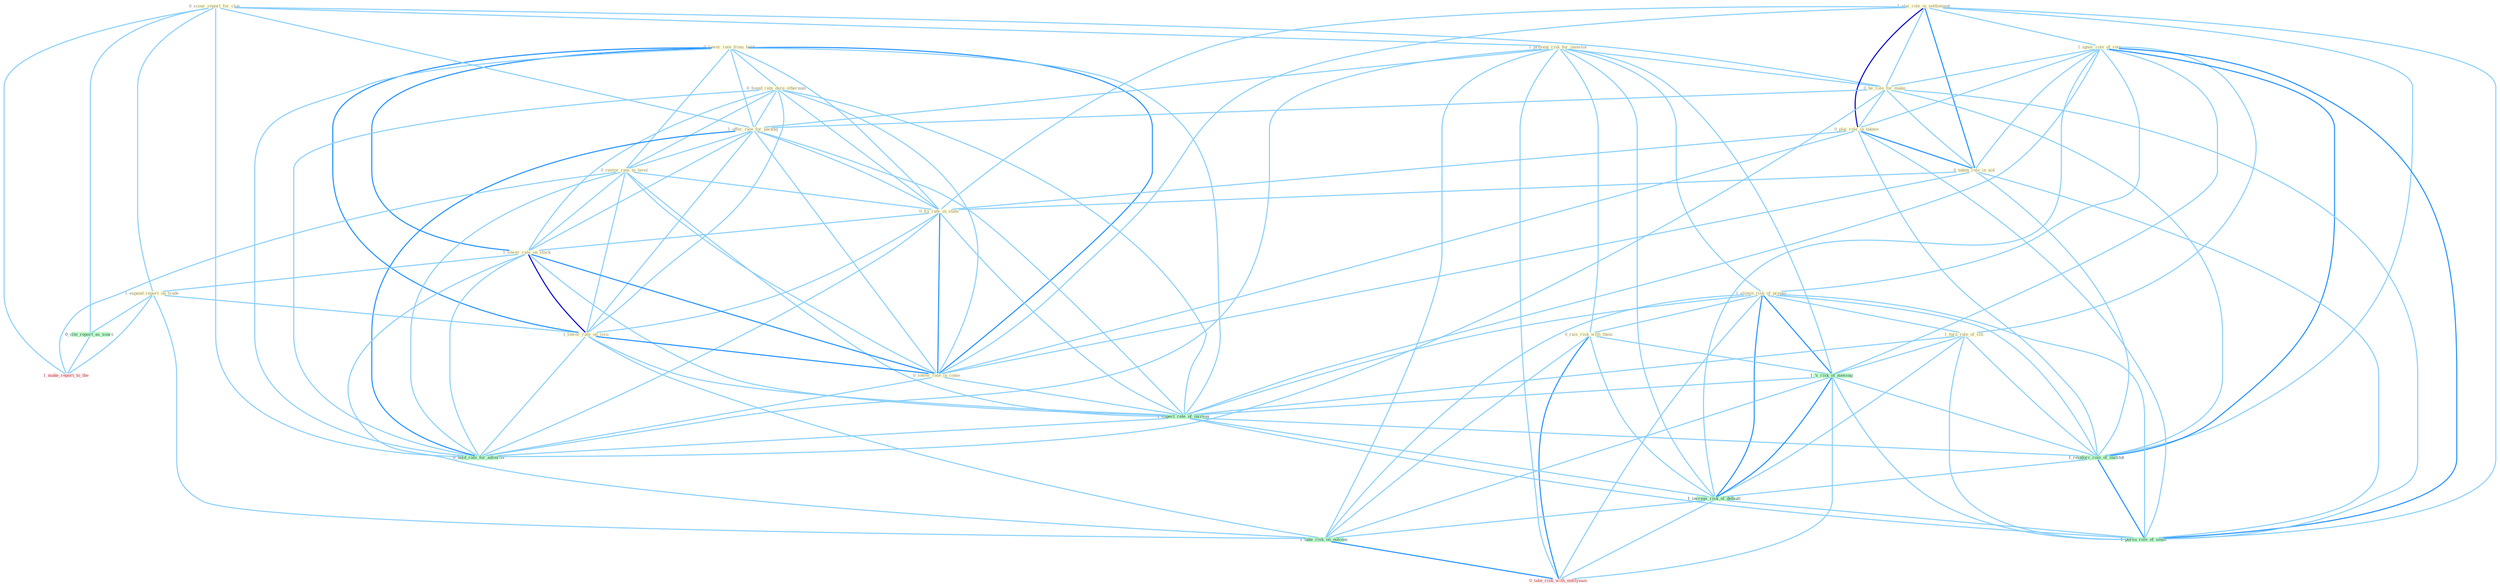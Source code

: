 Graph G{ 
    node
    [shape=polygon,style=filled,width=.5,height=.06,color="#BDFCC9",fixedsize=true,fontsize=4,
    fontcolor="#2f4f4f"];
    {node
    [color="#ffffe0", fontcolor="#8b7d6b"] "0_lower_rate_from_hold " "0_found_rate_dure_othernum " "0_scour_report_for_clue " "1_present_risk_for_investor " "1_plai_role_in_settlement " "1_ignor_role_of_rate " "0_be_role_for_make " "1_elimin_risk_of_prepay " "1_offer_rate_for_packag " "0_restor_rate_to_level " "0_rais_risk_with_them " "0_plai_role_in_takeov " "0_taken_role_in_aid " "0_fix_rate_in_state " "1_lower_rate_on_stock " "1_expand_report_on_trade " "1_lower_rate_on_issu " "0_lower_rate_in_come " "1_turn_rule_of_citi "}
{node [color="#fff0f5", fontcolor="#b22222"] "1_make_report_to_the " "0_take_risk_with_entitynam "}
edge [color="#B0E2FF"];

	"0_lower_rate_from_hold " -- "0_found_rate_dure_othernum " [w="1", color="#87cefa" ];
	"0_lower_rate_from_hold " -- "1_offer_rate_for_packag " [w="1", color="#87cefa" ];
	"0_lower_rate_from_hold " -- "0_restor_rate_to_level " [w="1", color="#87cefa" ];
	"0_lower_rate_from_hold " -- "0_fix_rate_in_state " [w="1", color="#87cefa" ];
	"0_lower_rate_from_hold " -- "1_lower_rate_on_stock " [w="2", color="#1e90ff" , len=0.8];
	"0_lower_rate_from_hold " -- "1_lower_rate_on_issu " [w="2", color="#1e90ff" , len=0.8];
	"0_lower_rate_from_hold " -- "0_lower_rate_in_come " [w="2", color="#1e90ff" , len=0.8];
	"0_lower_rate_from_hold " -- "1_expect_rate_of_increas " [w="1", color="#87cefa" ];
	"0_lower_rate_from_hold " -- "0_hold_rate_for_advertis " [w="1", color="#87cefa" ];
	"0_found_rate_dure_othernum " -- "1_offer_rate_for_packag " [w="1", color="#87cefa" ];
	"0_found_rate_dure_othernum " -- "0_restor_rate_to_level " [w="1", color="#87cefa" ];
	"0_found_rate_dure_othernum " -- "0_fix_rate_in_state " [w="1", color="#87cefa" ];
	"0_found_rate_dure_othernum " -- "1_lower_rate_on_stock " [w="1", color="#87cefa" ];
	"0_found_rate_dure_othernum " -- "1_lower_rate_on_issu " [w="1", color="#87cefa" ];
	"0_found_rate_dure_othernum " -- "0_lower_rate_in_come " [w="1", color="#87cefa" ];
	"0_found_rate_dure_othernum " -- "1_expect_rate_of_increas " [w="1", color="#87cefa" ];
	"0_found_rate_dure_othernum " -- "0_hold_rate_for_advertis " [w="1", color="#87cefa" ];
	"0_scour_report_for_clue " -- "1_present_risk_for_investor " [w="1", color="#87cefa" ];
	"0_scour_report_for_clue " -- "0_be_role_for_make " [w="1", color="#87cefa" ];
	"0_scour_report_for_clue " -- "1_offer_rate_for_packag " [w="1", color="#87cefa" ];
	"0_scour_report_for_clue " -- "1_expand_report_on_trade " [w="1", color="#87cefa" ];
	"0_scour_report_for_clue " -- "0_cite_report_as_sourc " [w="1", color="#87cefa" ];
	"0_scour_report_for_clue " -- "1_make_report_to_the " [w="1", color="#87cefa" ];
	"0_scour_report_for_clue " -- "0_hold_rate_for_advertis " [w="1", color="#87cefa" ];
	"1_present_risk_for_investor " -- "0_be_role_for_make " [w="1", color="#87cefa" ];
	"1_present_risk_for_investor " -- "1_elimin_risk_of_prepay " [w="1", color="#87cefa" ];
	"1_present_risk_for_investor " -- "1_offer_rate_for_packag " [w="1", color="#87cefa" ];
	"1_present_risk_for_investor " -- "0_rais_risk_with_them " [w="1", color="#87cefa" ];
	"1_present_risk_for_investor " -- "1_'s_risk_of_messag " [w="1", color="#87cefa" ];
	"1_present_risk_for_investor " -- "1_increas_risk_of_default " [w="1", color="#87cefa" ];
	"1_present_risk_for_investor " -- "1_take_risk_on_outcom " [w="1", color="#87cefa" ];
	"1_present_risk_for_investor " -- "0_take_risk_with_entitynam " [w="1", color="#87cefa" ];
	"1_present_risk_for_investor " -- "0_hold_rate_for_advertis " [w="1", color="#87cefa" ];
	"1_plai_role_in_settlement " -- "1_ignor_role_of_rate " [w="1", color="#87cefa" ];
	"1_plai_role_in_settlement " -- "0_be_role_for_make " [w="1", color="#87cefa" ];
	"1_plai_role_in_settlement " -- "0_plai_role_in_takeov " [w="3", color="#0000cd" , len=0.6];
	"1_plai_role_in_settlement " -- "0_taken_role_in_aid " [w="2", color="#1e90ff" , len=0.8];
	"1_plai_role_in_settlement " -- "0_fix_rate_in_state " [w="1", color="#87cefa" ];
	"1_plai_role_in_settlement " -- "0_lower_rate_in_come " [w="1", color="#87cefa" ];
	"1_plai_role_in_settlement " -- "1_reinforc_role_of_institut " [w="1", color="#87cefa" ];
	"1_plai_role_in_settlement " -- "1_pursu_role_of_senat " [w="1", color="#87cefa" ];
	"1_ignor_role_of_rate " -- "0_be_role_for_make " [w="1", color="#87cefa" ];
	"1_ignor_role_of_rate " -- "1_elimin_risk_of_prepay " [w="1", color="#87cefa" ];
	"1_ignor_role_of_rate " -- "0_plai_role_in_takeov " [w="1", color="#87cefa" ];
	"1_ignor_role_of_rate " -- "0_taken_role_in_aid " [w="1", color="#87cefa" ];
	"1_ignor_role_of_rate " -- "1_turn_rule_of_citi " [w="1", color="#87cefa" ];
	"1_ignor_role_of_rate " -- "1_'s_risk_of_messag " [w="1", color="#87cefa" ];
	"1_ignor_role_of_rate " -- "1_expect_rate_of_increas " [w="1", color="#87cefa" ];
	"1_ignor_role_of_rate " -- "1_reinforc_role_of_institut " [w="2", color="#1e90ff" , len=0.8];
	"1_ignor_role_of_rate " -- "1_increas_risk_of_default " [w="1", color="#87cefa" ];
	"1_ignor_role_of_rate " -- "1_pursu_role_of_senat " [w="2", color="#1e90ff" , len=0.8];
	"0_be_role_for_make " -- "1_offer_rate_for_packag " [w="1", color="#87cefa" ];
	"0_be_role_for_make " -- "0_plai_role_in_takeov " [w="1", color="#87cefa" ];
	"0_be_role_for_make " -- "0_taken_role_in_aid " [w="1", color="#87cefa" ];
	"0_be_role_for_make " -- "1_reinforc_role_of_institut " [w="1", color="#87cefa" ];
	"0_be_role_for_make " -- "1_pursu_role_of_senat " [w="1", color="#87cefa" ];
	"0_be_role_for_make " -- "0_hold_rate_for_advertis " [w="1", color="#87cefa" ];
	"1_elimin_risk_of_prepay " -- "0_rais_risk_with_them " [w="1", color="#87cefa" ];
	"1_elimin_risk_of_prepay " -- "1_turn_rule_of_citi " [w="1", color="#87cefa" ];
	"1_elimin_risk_of_prepay " -- "1_'s_risk_of_messag " [w="2", color="#1e90ff" , len=0.8];
	"1_elimin_risk_of_prepay " -- "1_expect_rate_of_increas " [w="1", color="#87cefa" ];
	"1_elimin_risk_of_prepay " -- "1_reinforc_role_of_institut " [w="1", color="#87cefa" ];
	"1_elimin_risk_of_prepay " -- "1_increas_risk_of_default " [w="2", color="#1e90ff" , len=0.8];
	"1_elimin_risk_of_prepay " -- "1_take_risk_on_outcom " [w="1", color="#87cefa" ];
	"1_elimin_risk_of_prepay " -- "1_pursu_role_of_senat " [w="1", color="#87cefa" ];
	"1_elimin_risk_of_prepay " -- "0_take_risk_with_entitynam " [w="1", color="#87cefa" ];
	"1_offer_rate_for_packag " -- "0_restor_rate_to_level " [w="1", color="#87cefa" ];
	"1_offer_rate_for_packag " -- "0_fix_rate_in_state " [w="1", color="#87cefa" ];
	"1_offer_rate_for_packag " -- "1_lower_rate_on_stock " [w="1", color="#87cefa" ];
	"1_offer_rate_for_packag " -- "1_lower_rate_on_issu " [w="1", color="#87cefa" ];
	"1_offer_rate_for_packag " -- "0_lower_rate_in_come " [w="1", color="#87cefa" ];
	"1_offer_rate_for_packag " -- "1_expect_rate_of_increas " [w="1", color="#87cefa" ];
	"1_offer_rate_for_packag " -- "0_hold_rate_for_advertis " [w="2", color="#1e90ff" , len=0.8];
	"0_restor_rate_to_level " -- "0_fix_rate_in_state " [w="1", color="#87cefa" ];
	"0_restor_rate_to_level " -- "1_lower_rate_on_stock " [w="1", color="#87cefa" ];
	"0_restor_rate_to_level " -- "1_lower_rate_on_issu " [w="1", color="#87cefa" ];
	"0_restor_rate_to_level " -- "0_lower_rate_in_come " [w="1", color="#87cefa" ];
	"0_restor_rate_to_level " -- "1_expect_rate_of_increas " [w="1", color="#87cefa" ];
	"0_restor_rate_to_level " -- "1_make_report_to_the " [w="1", color="#87cefa" ];
	"0_restor_rate_to_level " -- "0_hold_rate_for_advertis " [w="1", color="#87cefa" ];
	"0_rais_risk_with_them " -- "1_'s_risk_of_messag " [w="1", color="#87cefa" ];
	"0_rais_risk_with_them " -- "1_increas_risk_of_default " [w="1", color="#87cefa" ];
	"0_rais_risk_with_them " -- "1_take_risk_on_outcom " [w="1", color="#87cefa" ];
	"0_rais_risk_with_them " -- "0_take_risk_with_entitynam " [w="2", color="#1e90ff" , len=0.8];
	"0_plai_role_in_takeov " -- "0_taken_role_in_aid " [w="2", color="#1e90ff" , len=0.8];
	"0_plai_role_in_takeov " -- "0_fix_rate_in_state " [w="1", color="#87cefa" ];
	"0_plai_role_in_takeov " -- "0_lower_rate_in_come " [w="1", color="#87cefa" ];
	"0_plai_role_in_takeov " -- "1_reinforc_role_of_institut " [w="1", color="#87cefa" ];
	"0_plai_role_in_takeov " -- "1_pursu_role_of_senat " [w="1", color="#87cefa" ];
	"0_taken_role_in_aid " -- "0_fix_rate_in_state " [w="1", color="#87cefa" ];
	"0_taken_role_in_aid " -- "0_lower_rate_in_come " [w="1", color="#87cefa" ];
	"0_taken_role_in_aid " -- "1_reinforc_role_of_institut " [w="1", color="#87cefa" ];
	"0_taken_role_in_aid " -- "1_pursu_role_of_senat " [w="1", color="#87cefa" ];
	"0_fix_rate_in_state " -- "1_lower_rate_on_stock " [w="1", color="#87cefa" ];
	"0_fix_rate_in_state " -- "1_lower_rate_on_issu " [w="1", color="#87cefa" ];
	"0_fix_rate_in_state " -- "0_lower_rate_in_come " [w="2", color="#1e90ff" , len=0.8];
	"0_fix_rate_in_state " -- "1_expect_rate_of_increas " [w="1", color="#87cefa" ];
	"0_fix_rate_in_state " -- "0_hold_rate_for_advertis " [w="1", color="#87cefa" ];
	"1_lower_rate_on_stock " -- "1_expand_report_on_trade " [w="1", color="#87cefa" ];
	"1_lower_rate_on_stock " -- "1_lower_rate_on_issu " [w="3", color="#0000cd" , len=0.6];
	"1_lower_rate_on_stock " -- "0_lower_rate_in_come " [w="2", color="#1e90ff" , len=0.8];
	"1_lower_rate_on_stock " -- "1_expect_rate_of_increas " [w="1", color="#87cefa" ];
	"1_lower_rate_on_stock " -- "1_take_risk_on_outcom " [w="1", color="#87cefa" ];
	"1_lower_rate_on_stock " -- "0_hold_rate_for_advertis " [w="1", color="#87cefa" ];
	"1_expand_report_on_trade " -- "1_lower_rate_on_issu " [w="1", color="#87cefa" ];
	"1_expand_report_on_trade " -- "1_take_risk_on_outcom " [w="1", color="#87cefa" ];
	"1_expand_report_on_trade " -- "0_cite_report_as_sourc " [w="1", color="#87cefa" ];
	"1_expand_report_on_trade " -- "1_make_report_to_the " [w="1", color="#87cefa" ];
	"1_lower_rate_on_issu " -- "0_lower_rate_in_come " [w="2", color="#1e90ff" , len=0.8];
	"1_lower_rate_on_issu " -- "1_expect_rate_of_increas " [w="1", color="#87cefa" ];
	"1_lower_rate_on_issu " -- "1_take_risk_on_outcom " [w="1", color="#87cefa" ];
	"1_lower_rate_on_issu " -- "0_hold_rate_for_advertis " [w="1", color="#87cefa" ];
	"0_lower_rate_in_come " -- "1_expect_rate_of_increas " [w="1", color="#87cefa" ];
	"0_lower_rate_in_come " -- "0_hold_rate_for_advertis " [w="1", color="#87cefa" ];
	"1_turn_rule_of_citi " -- "1_'s_risk_of_messag " [w="1", color="#87cefa" ];
	"1_turn_rule_of_citi " -- "1_expect_rate_of_increas " [w="1", color="#87cefa" ];
	"1_turn_rule_of_citi " -- "1_reinforc_role_of_institut " [w="1", color="#87cefa" ];
	"1_turn_rule_of_citi " -- "1_increas_risk_of_default " [w="1", color="#87cefa" ];
	"1_turn_rule_of_citi " -- "1_pursu_role_of_senat " [w="1", color="#87cefa" ];
	"1_'s_risk_of_messag " -- "1_expect_rate_of_increas " [w="1", color="#87cefa" ];
	"1_'s_risk_of_messag " -- "1_reinforc_role_of_institut " [w="1", color="#87cefa" ];
	"1_'s_risk_of_messag " -- "1_increas_risk_of_default " [w="2", color="#1e90ff" , len=0.8];
	"1_'s_risk_of_messag " -- "1_take_risk_on_outcom " [w="1", color="#87cefa" ];
	"1_'s_risk_of_messag " -- "1_pursu_role_of_senat " [w="1", color="#87cefa" ];
	"1_'s_risk_of_messag " -- "0_take_risk_with_entitynam " [w="1", color="#87cefa" ];
	"1_expect_rate_of_increas " -- "1_reinforc_role_of_institut " [w="1", color="#87cefa" ];
	"1_expect_rate_of_increas " -- "1_increas_risk_of_default " [w="1", color="#87cefa" ];
	"1_expect_rate_of_increas " -- "1_pursu_role_of_senat " [w="1", color="#87cefa" ];
	"1_expect_rate_of_increas " -- "0_hold_rate_for_advertis " [w="1", color="#87cefa" ];
	"1_reinforc_role_of_institut " -- "1_increas_risk_of_default " [w="1", color="#87cefa" ];
	"1_reinforc_role_of_institut " -- "1_pursu_role_of_senat " [w="2", color="#1e90ff" , len=0.8];
	"1_increas_risk_of_default " -- "1_take_risk_on_outcom " [w="1", color="#87cefa" ];
	"1_increas_risk_of_default " -- "1_pursu_role_of_senat " [w="1", color="#87cefa" ];
	"1_increas_risk_of_default " -- "0_take_risk_with_entitynam " [w="1", color="#87cefa" ];
	"1_take_risk_on_outcom " -- "0_take_risk_with_entitynam " [w="2", color="#1e90ff" , len=0.8];
	"0_cite_report_as_sourc " -- "1_make_report_to_the " [w="1", color="#87cefa" ];
}